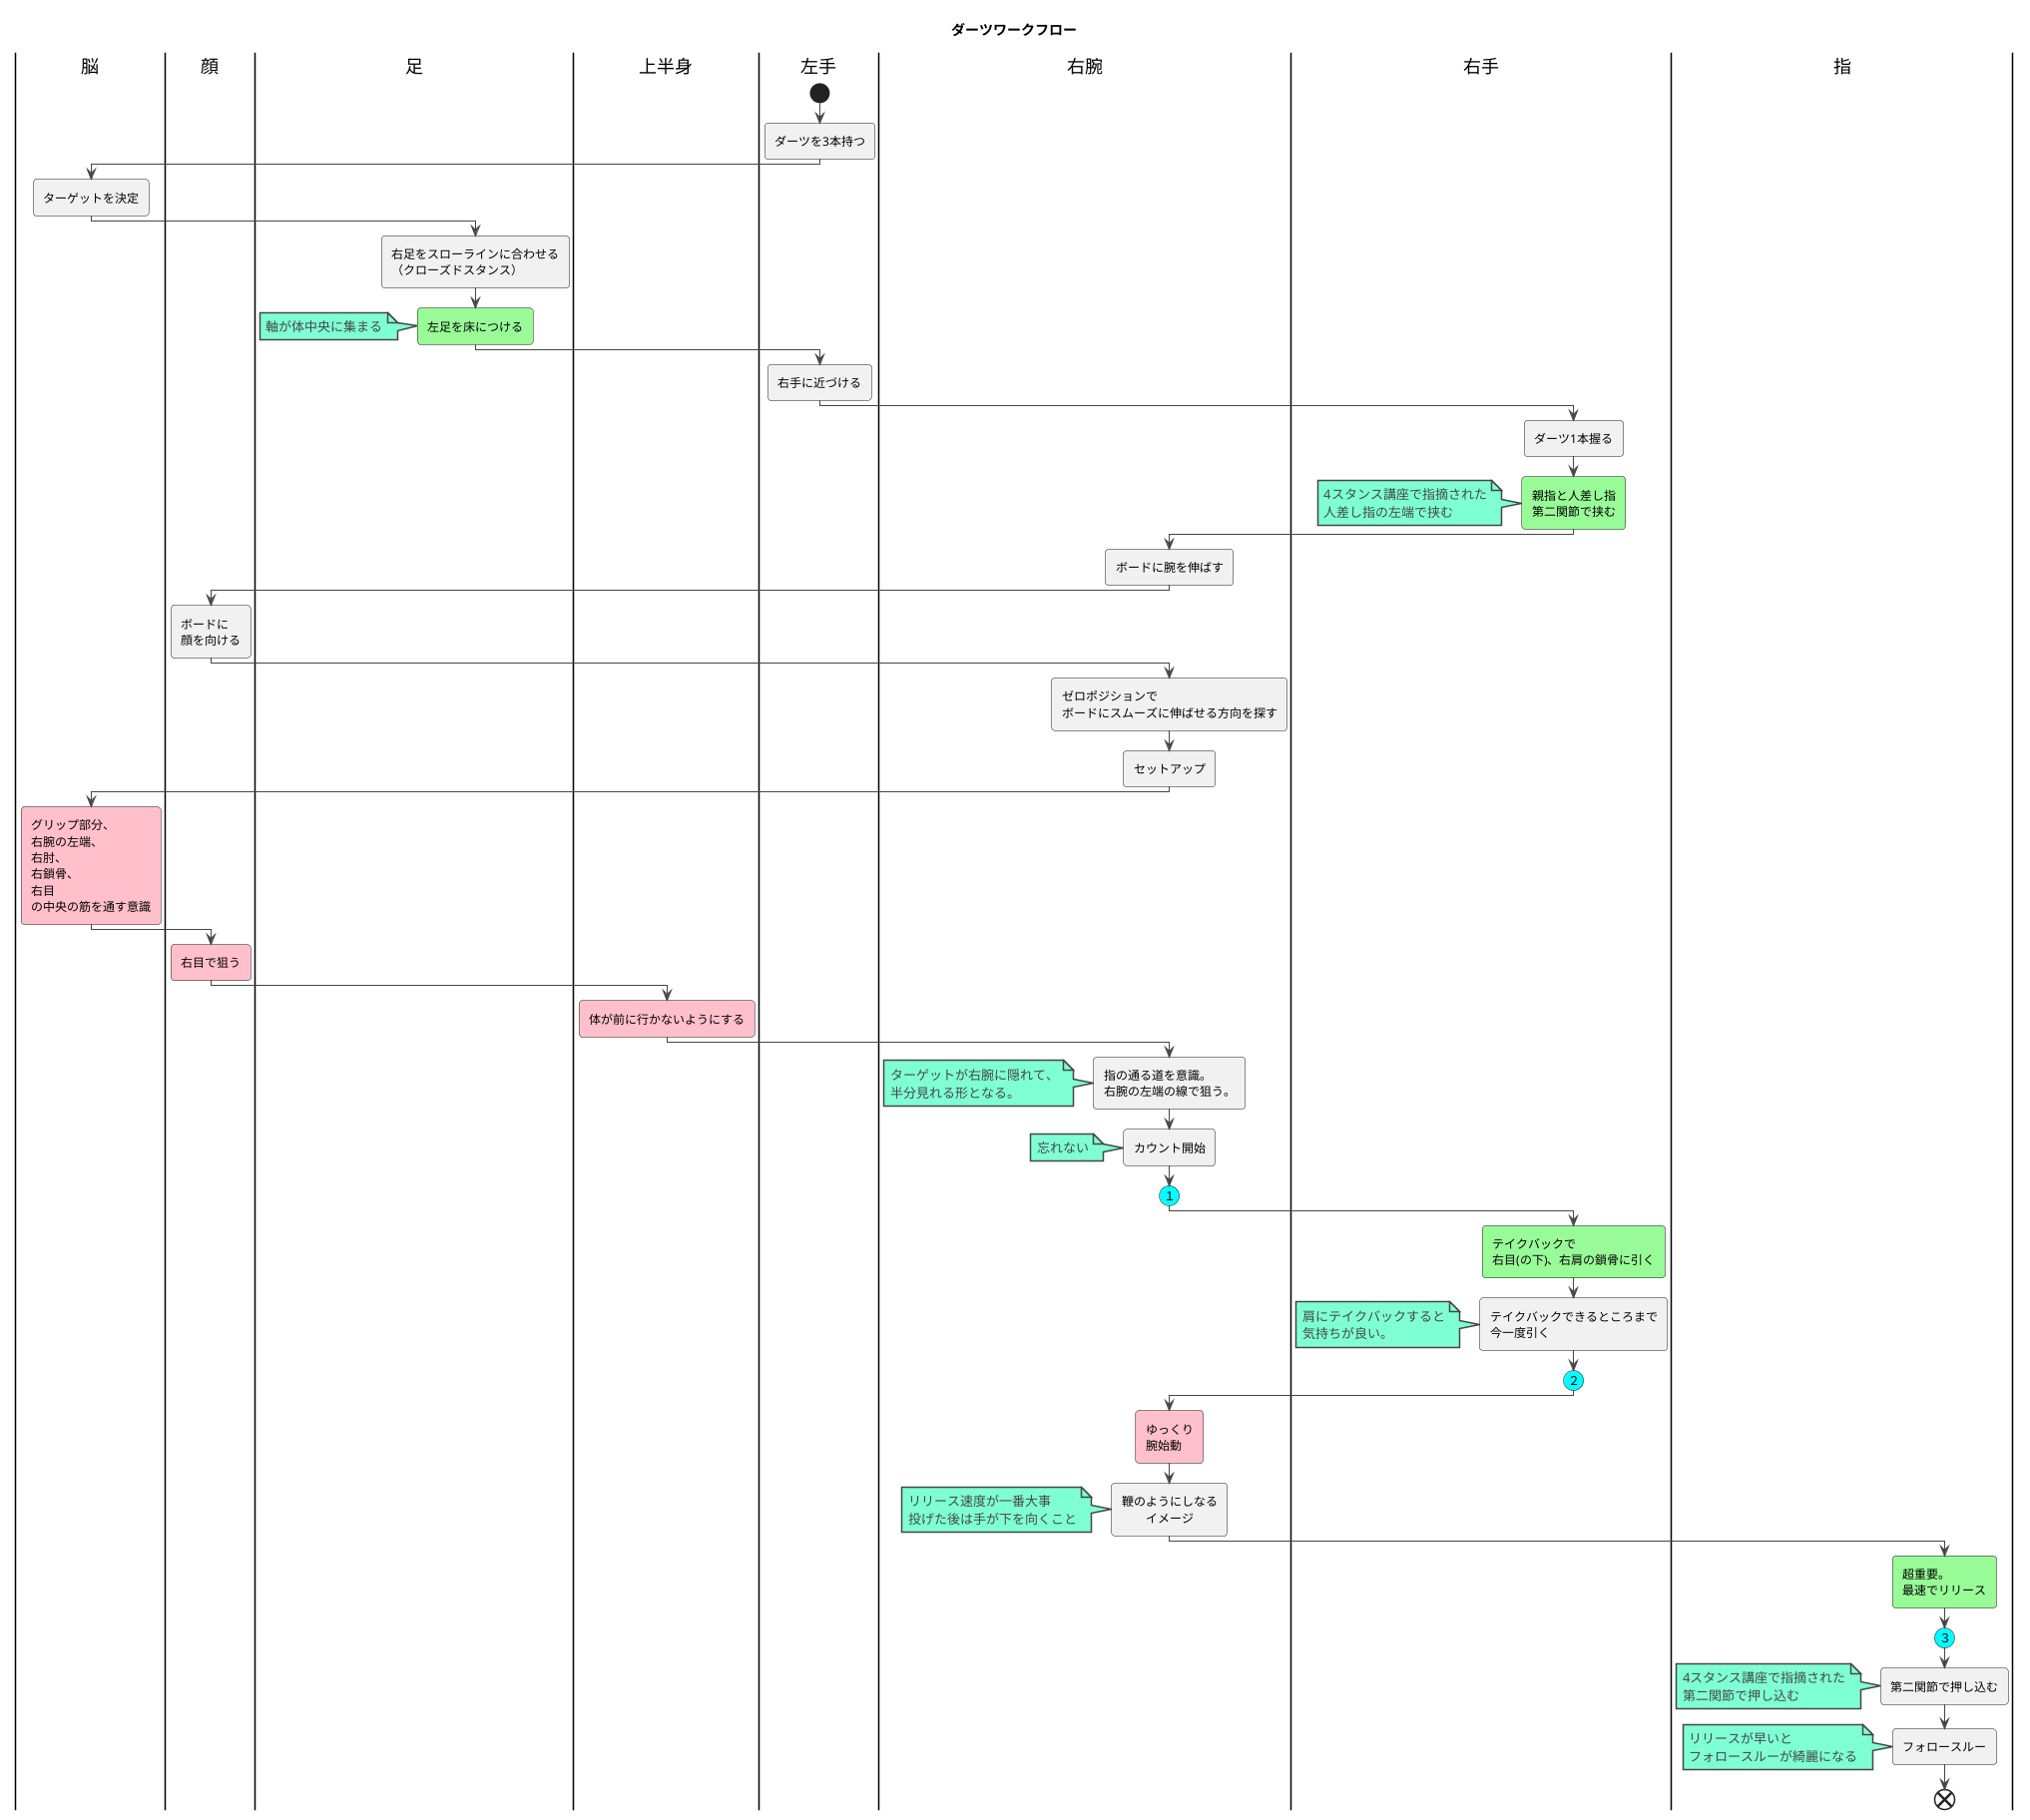 @startuml
title ダーツワークフロー



!theme vibrant

|脳|
|顔|
|足|
|上半身|
|左手|
|右腕|
|左手|
start
:ダーツを3本持つ;
|脳|
:ターゲットを決定;
|足|
:右足をスローラインに合わせる
（クローズドスタンス）;
#palegreen:左足を床につける;
note
  軸が体中央に集まる
end note
/'
################
##pink:左足を右足よりも
#後ろに下げる;
################
'/

|左手|
:右手に近づける;
|右手|
:ダーツ1本握る;
#palegreen:親指と人差し指
第二関節で挟む;
note
  4スタンス講座で指摘された
  人差し指の左端で挟む
end note

|右腕|
:ボードに腕を伸ばす;

|顔|
:ボードに
顔を向ける;
|右腕|
:ゼロポジションで
ボードにスムーズに伸ばせる方向を探す;
:セットアップ;
|脳|
#pink:グリップ部分、
右腕の左端、
右肘、
右鎖骨、
右目
の中央の筋を通す意識;
|顔|
#pink:右目で狙う;

|上半身|
#pink:体が前に行かないようにする;

|右腕|
:指の通る道を意識。
右腕の左端の線で狙う。;
note
ターゲットが右腕に隠れて、
半分見れる形となる。
end note

|右腕|
:カウント開始;

note
    忘れない
end note


#Aqua:(１)

|右手|

#palegreen:テイクバックで
右目(の下)、右肩の鎖骨に引く;

:テイクバックできるところまで
今一度引く;

note
    肩にテイクバックすると
    気持ちが良い。
end note

#Aqua:(２)

/'
#pink:肘固定意識;
note
    固定が甘い
    →飛ばない
end note
#pink:肘の裏側が意識;
note
    指の道が
    肘の左側
end note
'/

|右腕|
#pink:ゆっくり
腕始動;
:鞭のようにしなる
　　イメージ;
note
  リリース速度が一番大事
  投げた後は手が下を向くこと
end note
|指|
#palegreen:超重要。
最速でリリース;

#Aqua:(３)

:第二関節で押し込む;
note
  4スタンス講座で指摘された
  第二関節で押し込む
end note

:フォロースルー;
note
  リリースが早いと
  フォロースルーが綺麗になる
end note

end
@enduml
